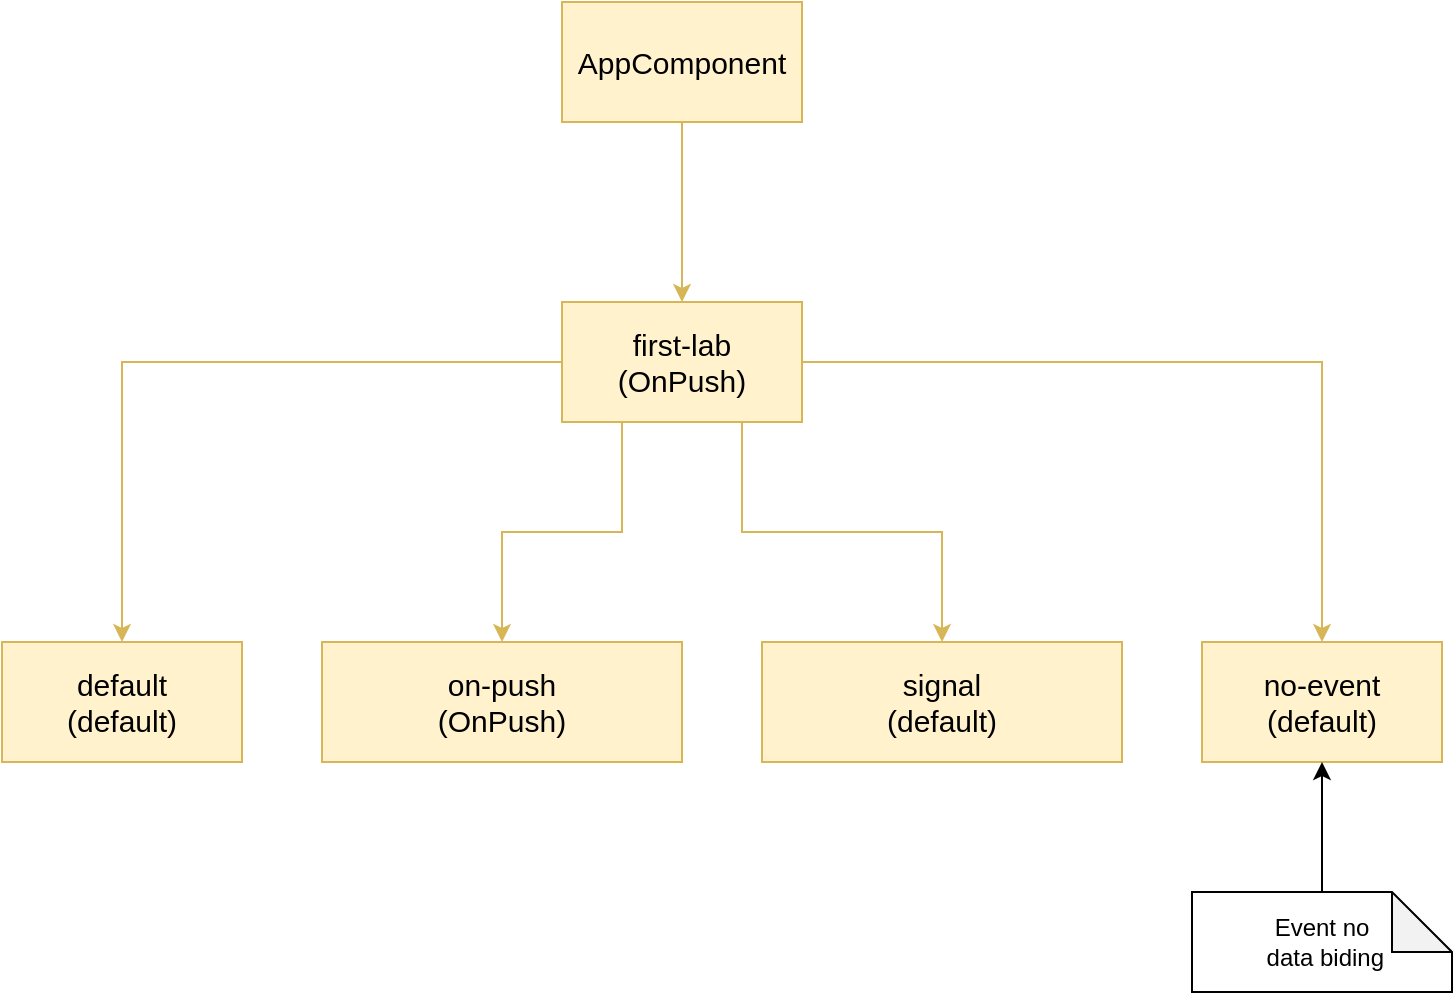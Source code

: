 <mxfile version="21.1.2" type="device" pages="6">
  <diagram id="k8nMN80PNwHwR34EJjps" name="Página-3">
    <mxGraphModel dx="1178" dy="648" grid="1" gridSize="10" guides="1" tooltips="1" connect="1" arrows="1" fold="1" page="1" pageScale="1" pageWidth="827" pageHeight="1169" math="0" shadow="0">
      <root>
        <mxCell id="0" />
        <mxCell id="1" parent="0" />
        <mxCell id="CtHg8HeN41WdrrBTfBHc-1" value="default&lt;br style=&quot;font-size: 15px;&quot;&gt;(default)" style="rounded=0;whiteSpace=wrap;html=1;fontSize=15;fillColor=#fff2cc;strokeColor=#d6b656;" parent="1" vertex="1">
          <mxGeometry x="40" y="410" width="120" height="60" as="geometry" />
        </mxCell>
        <mxCell id="CtHg8HeN41WdrrBTfBHc-2" style="edgeStyle=orthogonalEdgeStyle;rounded=0;orthogonalLoop=1;jettySize=auto;html=1;entryX=0.5;entryY=0;entryDx=0;entryDy=0;fillColor=#fff2cc;strokeColor=#d6b656;" parent="1" source="CtHg8HeN41WdrrBTfBHc-6" target="CtHg8HeN41WdrrBTfBHc-1" edge="1">
          <mxGeometry relative="1" as="geometry" />
        </mxCell>
        <mxCell id="CtHg8HeN41WdrrBTfBHc-3" style="edgeStyle=orthogonalEdgeStyle;rounded=0;orthogonalLoop=1;jettySize=auto;html=1;exitX=1;exitY=0.5;exitDx=0;exitDy=0;entryX=0.5;entryY=0;entryDx=0;entryDy=0;fillColor=#fff2cc;strokeColor=#d6b656;" parent="1" source="CtHg8HeN41WdrrBTfBHc-6" target="CtHg8HeN41WdrrBTfBHc-12" edge="1">
          <mxGeometry relative="1" as="geometry" />
        </mxCell>
        <mxCell id="CtHg8HeN41WdrrBTfBHc-4" style="edgeStyle=orthogonalEdgeStyle;rounded=0;orthogonalLoop=1;jettySize=auto;html=1;exitX=0.5;exitY=1;exitDx=0;exitDy=0;entryX=0.5;entryY=0;entryDx=0;entryDy=0;fillColor=#fff2cc;strokeColor=#d6b656;" parent="1" source="CtHg8HeN41WdrrBTfBHc-6" target="CtHg8HeN41WdrrBTfBHc-7" edge="1">
          <mxGeometry relative="1" as="geometry">
            <Array as="points">
              <mxPoint x="350" y="300" />
              <mxPoint x="350" y="355" />
              <mxPoint x="290" y="355" />
            </Array>
          </mxGeometry>
        </mxCell>
        <mxCell id="CtHg8HeN41WdrrBTfBHc-5" style="edgeStyle=orthogonalEdgeStyle;rounded=0;orthogonalLoop=1;jettySize=auto;html=1;exitX=0.75;exitY=1;exitDx=0;exitDy=0;fillColor=#fff2cc;strokeColor=#d6b656;" parent="1" source="CtHg8HeN41WdrrBTfBHc-6" target="CtHg8HeN41WdrrBTfBHc-13" edge="1">
          <mxGeometry relative="1" as="geometry" />
        </mxCell>
        <mxCell id="CtHg8HeN41WdrrBTfBHc-6" value="first-lab&lt;br&gt;(OnPush)" style="rounded=0;whiteSpace=wrap;html=1;fontSize=15;fillColor=#fff2cc;strokeColor=#d6b656;" parent="1" vertex="1">
          <mxGeometry x="320" y="240" width="120" height="60" as="geometry" />
        </mxCell>
        <mxCell id="CtHg8HeN41WdrrBTfBHc-7" value="on-push&lt;br style=&quot;font-size: 15px;&quot;&gt;(OnPush)" style="rounded=0;whiteSpace=wrap;html=1;fontSize=15;fillColor=#fff2cc;strokeColor=#d6b656;" parent="1" vertex="1">
          <mxGeometry x="200" y="410" width="180" height="60" as="geometry" />
        </mxCell>
        <mxCell id="CtHg8HeN41WdrrBTfBHc-8" style="edgeStyle=orthogonalEdgeStyle;rounded=0;orthogonalLoop=1;jettySize=auto;html=1;entryX=0.5;entryY=0;entryDx=0;entryDy=0;fillColor=#fff2cc;strokeColor=#d6b656;" parent="1" source="CtHg8HeN41WdrrBTfBHc-9" target="CtHg8HeN41WdrrBTfBHc-6" edge="1">
          <mxGeometry relative="1" as="geometry" />
        </mxCell>
        <mxCell id="CtHg8HeN41WdrrBTfBHc-9" value="AppComponent" style="rounded=0;whiteSpace=wrap;html=1;fontSize=15;fillColor=#fff2cc;strokeColor=#d6b656;" parent="1" vertex="1">
          <mxGeometry x="320" y="90" width="120" height="60" as="geometry" />
        </mxCell>
        <mxCell id="CtHg8HeN41WdrrBTfBHc-12" value="no-event&lt;br style=&quot;font-size: 15px;&quot;&gt;(default)" style="rounded=0;whiteSpace=wrap;html=1;fontSize=15;fillColor=#fff2cc;strokeColor=#d6b656;" parent="1" vertex="1">
          <mxGeometry x="640" y="410" width="120" height="60" as="geometry" />
        </mxCell>
        <mxCell id="CtHg8HeN41WdrrBTfBHc-13" value="signal&lt;br&gt;(default)" style="rounded=0;whiteSpace=wrap;html=1;fontSize=15;fillColor=#fff2cc;strokeColor=#d6b656;" parent="1" vertex="1">
          <mxGeometry x="420" y="410" width="180" height="60" as="geometry" />
        </mxCell>
        <mxCell id="CtHg8HeN41WdrrBTfBHc-16" style="edgeStyle=orthogonalEdgeStyle;rounded=0;orthogonalLoop=1;jettySize=auto;html=1;entryX=0.5;entryY=1;entryDx=0;entryDy=0;" parent="1" source="CtHg8HeN41WdrrBTfBHc-15" target="CtHg8HeN41WdrrBTfBHc-12" edge="1">
          <mxGeometry relative="1" as="geometry" />
        </mxCell>
        <mxCell id="CtHg8HeN41WdrrBTfBHc-15" value="Event no&lt;br&gt;&amp;nbsp;data biding" style="shape=note;whiteSpace=wrap;html=1;backgroundOutline=1;darkOpacity=0.05;" parent="1" vertex="1">
          <mxGeometry x="635" y="535" width="130" height="50" as="geometry" />
        </mxCell>
      </root>
    </mxGraphModel>
  </diagram>
  <diagram id="IHgVpozmYkwtg2LrYr5N" name="Página-2">
    <mxGraphModel dx="1178" dy="648" grid="1" gridSize="10" guides="1" tooltips="1" connect="1" arrows="1" fold="1" page="1" pageScale="1" pageWidth="827" pageHeight="1169" math="0" shadow="0">
      <root>
        <mxCell id="0" />
        <mxCell id="1" parent="0" />
        <mxCell id="b8hFqYhQcJXFBln2sQw1-14" value="default&lt;br style=&quot;font-size: 15px;&quot;&gt;(default)" style="rounded=0;whiteSpace=wrap;html=1;fontSize=15;fillColor=#d5e8d4;strokeColor=#82b366;" parent="1" vertex="1">
          <mxGeometry x="40" y="410" width="120" height="60" as="geometry" />
        </mxCell>
        <mxCell id="b8hFqYhQcJXFBln2sQw1-15" style="edgeStyle=orthogonalEdgeStyle;rounded=0;orthogonalLoop=1;jettySize=auto;html=1;entryX=0.5;entryY=0;entryDx=0;entryDy=0;" parent="1" source="b8hFqYhQcJXFBln2sQw1-19" target="b8hFqYhQcJXFBln2sQw1-14" edge="1">
          <mxGeometry relative="1" as="geometry" />
        </mxCell>
        <mxCell id="b8hFqYhQcJXFBln2sQw1-16" style="edgeStyle=orthogonalEdgeStyle;rounded=0;orthogonalLoop=1;jettySize=auto;html=1;exitX=1;exitY=0.5;exitDx=0;exitDy=0;entryX=0.5;entryY=0;entryDx=0;entryDy=0;" parent="1" source="b8hFqYhQcJXFBln2sQw1-19" target="b8hFqYhQcJXFBln2sQw1-25" edge="1">
          <mxGeometry relative="1" as="geometry" />
        </mxCell>
        <mxCell id="b8hFqYhQcJXFBln2sQw1-17" style="edgeStyle=orthogonalEdgeStyle;rounded=0;orthogonalLoop=1;jettySize=auto;html=1;exitX=0.5;exitY=1;exitDx=0;exitDy=0;entryX=0.5;entryY=0;entryDx=0;entryDy=0;" parent="1" source="b8hFqYhQcJXFBln2sQw1-19" target="b8hFqYhQcJXFBln2sQw1-20" edge="1">
          <mxGeometry relative="1" as="geometry">
            <Array as="points">
              <mxPoint x="350" y="300" />
              <mxPoint x="350" y="355" />
              <mxPoint x="290" y="355" />
            </Array>
          </mxGeometry>
        </mxCell>
        <mxCell id="b8hFqYhQcJXFBln2sQw1-18" style="edgeStyle=orthogonalEdgeStyle;rounded=0;orthogonalLoop=1;jettySize=auto;html=1;exitX=0.75;exitY=1;exitDx=0;exitDy=0;" parent="1" source="b8hFqYhQcJXFBln2sQw1-19" target="b8hFqYhQcJXFBln2sQw1-26" edge="1">
          <mxGeometry relative="1" as="geometry" />
        </mxCell>
        <mxCell id="b8hFqYhQcJXFBln2sQw1-19" value="first-lab&lt;br&gt;(OnPush)" style="rounded=0;whiteSpace=wrap;html=1;fontSize=15;fillColor=#d5e8d4;strokeColor=#82b366;" parent="1" vertex="1">
          <mxGeometry x="320" y="240" width="120" height="60" as="geometry" />
        </mxCell>
        <mxCell id="b8hFqYhQcJXFBln2sQw1-20" value="on-push&lt;br&gt;(OnPush)" style="rounded=0;whiteSpace=wrap;html=1;fontSize=15;fillColor=#fff2cc;strokeColor=#d6b656;" parent="1" vertex="1">
          <mxGeometry x="200" y="410" width="180" height="60" as="geometry" />
        </mxCell>
        <mxCell id="b8hFqYhQcJXFBln2sQw1-21" style="edgeStyle=orthogonalEdgeStyle;rounded=0;orthogonalLoop=1;jettySize=auto;html=1;entryX=0.5;entryY=0;entryDx=0;entryDy=0;" parent="1" source="b8hFqYhQcJXFBln2sQw1-22" target="b8hFqYhQcJXFBln2sQw1-19" edge="1">
          <mxGeometry relative="1" as="geometry" />
        </mxCell>
        <mxCell id="b8hFqYhQcJXFBln2sQw1-22" value="AppComponent" style="rounded=0;whiteSpace=wrap;html=1;fontSize=15;fillColor=#d5e8d4;strokeColor=#82b366;" parent="1" vertex="1">
          <mxGeometry x="320" y="90" width="120" height="60" as="geometry" />
        </mxCell>
        <mxCell id="b8hFqYhQcJXFBln2sQw1-23" style="edgeStyle=orthogonalEdgeStyle;rounded=0;orthogonalLoop=1;jettySize=auto;html=1;entryX=0.808;entryY=0.033;entryDx=0;entryDy=0;entryPerimeter=0;" parent="1" source="b8hFqYhQcJXFBln2sQw1-24" target="b8hFqYhQcJXFBln2sQw1-19" edge="1">
          <mxGeometry relative="1" as="geometry" />
        </mxCell>
        <mxCell id="b8hFqYhQcJXFBln2sQw1-24" value="Event" style="shape=note;whiteSpace=wrap;html=1;backgroundOutline=1;darkOpacity=0.05;" parent="1" vertex="1">
          <mxGeometry x="470" y="170" width="120" height="50" as="geometry" />
        </mxCell>
        <mxCell id="b8hFqYhQcJXFBln2sQw1-25" value="no-event&lt;br style=&quot;border-color: var(--border-color);&quot;&gt;(default)" style="rounded=0;whiteSpace=wrap;html=1;fontSize=15;fillColor=#d5e8d4;strokeColor=#82b366;" parent="1" vertex="1">
          <mxGeometry x="640" y="410" width="120" height="60" as="geometry" />
        </mxCell>
        <mxCell id="b8hFqYhQcJXFBln2sQw1-26" value="signal&lt;br style=&quot;font-size: 15px;&quot;&gt;(default)" style="rounded=0;whiteSpace=wrap;html=1;fontSize=15;fillColor=#d5e8d4;strokeColor=#82b366;" parent="1" vertex="1">
          <mxGeometry x="420" y="410" width="180" height="60" as="geometry" />
        </mxCell>
      </root>
    </mxGraphModel>
  </diagram>
  <diagram id="m1eGK2IejqFt0429g1te" name="Página-6">
    <mxGraphModel dx="1178" dy="648" grid="1" gridSize="10" guides="1" tooltips="1" connect="1" arrows="1" fold="1" page="1" pageScale="1" pageWidth="827" pageHeight="1169" math="0" shadow="0">
      <root>
        <mxCell id="0" />
        <mxCell id="1" parent="0" />
        <mxCell id="59h093CTfcIkqCsHOPJD-1" value="default&lt;br style=&quot;font-size: 15px;&quot;&gt;(default)" style="rounded=0;whiteSpace=wrap;html=1;fontSize=15;fillColor=#d5e8d4;strokeColor=#82b366;" parent="1" vertex="1">
          <mxGeometry x="40" y="410" width="120" height="60" as="geometry" />
        </mxCell>
        <mxCell id="59h093CTfcIkqCsHOPJD-2" style="edgeStyle=orthogonalEdgeStyle;rounded=0;orthogonalLoop=1;jettySize=auto;html=1;entryX=0.5;entryY=0;entryDx=0;entryDy=0;" parent="1" source="59h093CTfcIkqCsHOPJD-6" target="59h093CTfcIkqCsHOPJD-1" edge="1">
          <mxGeometry relative="1" as="geometry" />
        </mxCell>
        <mxCell id="59h093CTfcIkqCsHOPJD-3" style="edgeStyle=orthogonalEdgeStyle;rounded=0;orthogonalLoop=1;jettySize=auto;html=1;exitX=1;exitY=0.5;exitDx=0;exitDy=0;entryX=0.5;entryY=0;entryDx=0;entryDy=0;" parent="1" source="59h093CTfcIkqCsHOPJD-6" target="59h093CTfcIkqCsHOPJD-12" edge="1">
          <mxGeometry relative="1" as="geometry" />
        </mxCell>
        <mxCell id="59h093CTfcIkqCsHOPJD-4" style="edgeStyle=orthogonalEdgeStyle;rounded=0;orthogonalLoop=1;jettySize=auto;html=1;exitX=0.5;exitY=1;exitDx=0;exitDy=0;entryX=0.5;entryY=0;entryDx=0;entryDy=0;" parent="1" source="59h093CTfcIkqCsHOPJD-6" target="59h093CTfcIkqCsHOPJD-7" edge="1">
          <mxGeometry relative="1" as="geometry">
            <Array as="points">
              <mxPoint x="350" y="300" />
              <mxPoint x="350" y="355" />
              <mxPoint x="290" y="355" />
            </Array>
          </mxGeometry>
        </mxCell>
        <mxCell id="59h093CTfcIkqCsHOPJD-5" style="edgeStyle=orthogonalEdgeStyle;rounded=0;orthogonalLoop=1;jettySize=auto;html=1;exitX=0.75;exitY=1;exitDx=0;exitDy=0;" parent="1" source="59h093CTfcIkqCsHOPJD-6" target="59h093CTfcIkqCsHOPJD-13" edge="1">
          <mxGeometry relative="1" as="geometry" />
        </mxCell>
        <mxCell id="59h093CTfcIkqCsHOPJD-6" value="first-lab&lt;br&gt;(OnPush)" style="rounded=0;whiteSpace=wrap;html=1;fontSize=15;fillColor=#d5e8d4;strokeColor=#82b366;" parent="1" vertex="1">
          <mxGeometry x="320" y="240" width="120" height="60" as="geometry" />
        </mxCell>
        <mxCell id="59h093CTfcIkqCsHOPJD-7" value="on-push&lt;br&gt;(OnPush)" style="rounded=0;whiteSpace=wrap;html=1;fontSize=15;fillColor=#fff2cc;strokeColor=#d6b656;" parent="1" vertex="1">
          <mxGeometry x="200" y="410" width="180" height="60" as="geometry" />
        </mxCell>
        <mxCell id="59h093CTfcIkqCsHOPJD-8" style="edgeStyle=orthogonalEdgeStyle;rounded=0;orthogonalLoop=1;jettySize=auto;html=1;entryX=0.5;entryY=0;entryDx=0;entryDy=0;" parent="1" source="59h093CTfcIkqCsHOPJD-9" target="59h093CTfcIkqCsHOPJD-6" edge="1">
          <mxGeometry relative="1" as="geometry" />
        </mxCell>
        <mxCell id="59h093CTfcIkqCsHOPJD-9" value="AppComponent" style="rounded=0;whiteSpace=wrap;html=1;fontSize=15;fillColor=#d5e8d4;strokeColor=#82b366;" parent="1" vertex="1">
          <mxGeometry x="320" y="90" width="120" height="60" as="geometry" />
        </mxCell>
        <mxCell id="59h093CTfcIkqCsHOPJD-10" style="edgeStyle=orthogonalEdgeStyle;rounded=0;orthogonalLoop=1;jettySize=auto;html=1;entryX=0.5;entryY=1;entryDx=0;entryDy=0;" parent="1" source="59h093CTfcIkqCsHOPJD-11" target="59h093CTfcIkqCsHOPJD-13" edge="1">
          <mxGeometry relative="1" as="geometry" />
        </mxCell>
        <mxCell id="59h093CTfcIkqCsHOPJD-11" value="Event" style="shape=note;whiteSpace=wrap;html=1;backgroundOutline=1;darkOpacity=0.05;" parent="1" vertex="1">
          <mxGeometry x="450" y="550" width="120" height="50" as="geometry" />
        </mxCell>
        <mxCell id="59h093CTfcIkqCsHOPJD-12" value="no-event&lt;br style=&quot;border-color: var(--border-color);&quot;&gt;(default)" style="rounded=0;whiteSpace=wrap;html=1;fontSize=15;fillColor=#d5e8d4;strokeColor=#82b366;" parent="1" vertex="1">
          <mxGeometry x="640" y="410" width="120" height="60" as="geometry" />
        </mxCell>
        <mxCell id="59h093CTfcIkqCsHOPJD-13" value="signal&lt;br&gt;(default)" style="rounded=0;whiteSpace=wrap;html=1;fontSize=15;fillColor=#d5e8d4;strokeColor=#82b366;" parent="1" vertex="1">
          <mxGeometry x="420" y="410" width="180" height="60" as="geometry" />
        </mxCell>
      </root>
    </mxGraphModel>
  </diagram>
  <diagram id="b-KfXxAyxs3niiJFywIm" name="Página-4">
    <mxGraphModel dx="1178" dy="648" grid="1" gridSize="10" guides="1" tooltips="1" connect="1" arrows="1" fold="1" page="1" pageScale="1" pageWidth="827" pageHeight="1169" math="0" shadow="0">
      <root>
        <mxCell id="0" />
        <mxCell id="1" parent="0" />
        <mxCell id="5MAgPHorA4ihjjhJjl4y-1" value="default&lt;br&gt;(default)" style="rounded=0;whiteSpace=wrap;html=1;fontSize=15;fillColor=#d5e8d4;strokeColor=#82b366;" parent="1" vertex="1">
          <mxGeometry x="40" y="410" width="120" height="60" as="geometry" />
        </mxCell>
        <mxCell id="5MAgPHorA4ihjjhJjl4y-2" style="edgeStyle=orthogonalEdgeStyle;rounded=0;orthogonalLoop=1;jettySize=auto;html=1;entryX=0.5;entryY=0;entryDx=0;entryDy=0;" parent="1" source="5MAgPHorA4ihjjhJjl4y-6" target="5MAgPHorA4ihjjhJjl4y-1" edge="1">
          <mxGeometry relative="1" as="geometry" />
        </mxCell>
        <mxCell id="5MAgPHorA4ihjjhJjl4y-3" style="edgeStyle=orthogonalEdgeStyle;rounded=0;orthogonalLoop=1;jettySize=auto;html=1;exitX=1;exitY=0.5;exitDx=0;exitDy=0;entryX=0.5;entryY=0;entryDx=0;entryDy=0;" parent="1" source="5MAgPHorA4ihjjhJjl4y-6" target="5MAgPHorA4ihjjhJjl4y-12" edge="1">
          <mxGeometry relative="1" as="geometry" />
        </mxCell>
        <mxCell id="5MAgPHorA4ihjjhJjl4y-4" style="edgeStyle=orthogonalEdgeStyle;rounded=0;orthogonalLoop=1;jettySize=auto;html=1;exitX=0.5;exitY=1;exitDx=0;exitDy=0;entryX=0.5;entryY=0;entryDx=0;entryDy=0;" parent="1" source="5MAgPHorA4ihjjhJjl4y-6" target="5MAgPHorA4ihjjhJjl4y-7" edge="1">
          <mxGeometry relative="1" as="geometry">
            <Array as="points">
              <mxPoint x="350" y="300" />
              <mxPoint x="350" y="355" />
              <mxPoint x="290" y="355" />
            </Array>
          </mxGeometry>
        </mxCell>
        <mxCell id="5MAgPHorA4ihjjhJjl4y-5" style="edgeStyle=orthogonalEdgeStyle;rounded=0;orthogonalLoop=1;jettySize=auto;html=1;exitX=0.75;exitY=1;exitDx=0;exitDy=0;" parent="1" source="5MAgPHorA4ihjjhJjl4y-6" target="5MAgPHorA4ihjjhJjl4y-13" edge="1">
          <mxGeometry relative="1" as="geometry" />
        </mxCell>
        <mxCell id="5MAgPHorA4ihjjhJjl4y-6" value="first-lab&lt;br&gt;(OnPush)" style="rounded=0;whiteSpace=wrap;html=1;fontSize=15;fillColor=#d5e8d4;strokeColor=#82b366;" parent="1" vertex="1">
          <mxGeometry x="320" y="240" width="120" height="60" as="geometry" />
        </mxCell>
        <mxCell id="5MAgPHorA4ihjjhJjl4y-7" value="on-push&lt;br&gt;(OnPush)" style="rounded=0;whiteSpace=wrap;html=1;fontSize=15;fillColor=#fff2cc;strokeColor=#d6b656;" parent="1" vertex="1">
          <mxGeometry x="200" y="410" width="180" height="60" as="geometry" />
        </mxCell>
        <mxCell id="5MAgPHorA4ihjjhJjl4y-8" style="edgeStyle=orthogonalEdgeStyle;rounded=0;orthogonalLoop=1;jettySize=auto;html=1;entryX=0.5;entryY=0;entryDx=0;entryDy=0;" parent="1" source="5MAgPHorA4ihjjhJjl4y-9" target="5MAgPHorA4ihjjhJjl4y-6" edge="1">
          <mxGeometry relative="1" as="geometry" />
        </mxCell>
        <mxCell id="5MAgPHorA4ihjjhJjl4y-9" value="AppComponent" style="rounded=0;whiteSpace=wrap;html=1;fontSize=15;fillColor=#d5e8d4;strokeColor=#82b366;" parent="1" vertex="1">
          <mxGeometry x="320" y="90" width="120" height="60" as="geometry" />
        </mxCell>
        <mxCell id="5MAgPHorA4ihjjhJjl4y-14" style="edgeStyle=orthogonalEdgeStyle;rounded=0;orthogonalLoop=1;jettySize=auto;html=1;entryX=0.5;entryY=1;entryDx=0;entryDy=0;" parent="1" source="5MAgPHorA4ihjjhJjl4y-11" target="5MAgPHorA4ihjjhJjl4y-1" edge="1">
          <mxGeometry relative="1" as="geometry" />
        </mxCell>
        <mxCell id="5MAgPHorA4ihjjhJjl4y-11" value="Event" style="shape=note;whiteSpace=wrap;html=1;backgroundOutline=1;darkOpacity=0.05;" parent="1" vertex="1">
          <mxGeometry x="40" y="550" width="120" height="50" as="geometry" />
        </mxCell>
        <mxCell id="5MAgPHorA4ihjjhJjl4y-12" value="no-event&lt;br style=&quot;border-color: var(--border-color);&quot;&gt;(default)" style="rounded=0;whiteSpace=wrap;html=1;fontSize=15;fillColor=#d5e8d4;strokeColor=#82b366;" parent="1" vertex="1">
          <mxGeometry x="640" y="410" width="120" height="60" as="geometry" />
        </mxCell>
        <mxCell id="5MAgPHorA4ihjjhJjl4y-13" value="signal&lt;br style=&quot;font-size: 15px;&quot;&gt;(default)" style="rounded=0;whiteSpace=wrap;html=1;fontSize=15;fillColor=#d5e8d4;strokeColor=#82b366;" parent="1" vertex="1">
          <mxGeometry x="420" y="410" width="180" height="60" as="geometry" />
        </mxCell>
      </root>
    </mxGraphModel>
  </diagram>
  <diagram id="5pWQllWtLSVksFw_FekD" name="Página-5">
    <mxGraphModel dx="1178" dy="648" grid="1" gridSize="10" guides="1" tooltips="1" connect="1" arrows="1" fold="1" page="1" pageScale="1" pageWidth="827" pageHeight="1169" math="0" shadow="0">
      <root>
        <mxCell id="0" />
        <mxCell id="1" parent="0" />
        <mxCell id="rkiiCiJsKcMx55m3tlHl-1" value="default&lt;br&gt;(default)" style="rounded=0;whiteSpace=wrap;html=1;fontSize=15;fillColor=#d5e8d4;strokeColor=#82b366;" parent="1" vertex="1">
          <mxGeometry x="40" y="410" width="120" height="60" as="geometry" />
        </mxCell>
        <mxCell id="rkiiCiJsKcMx55m3tlHl-2" style="edgeStyle=orthogonalEdgeStyle;rounded=0;orthogonalLoop=1;jettySize=auto;html=1;entryX=0.5;entryY=0;entryDx=0;entryDy=0;" parent="1" source="rkiiCiJsKcMx55m3tlHl-6" target="rkiiCiJsKcMx55m3tlHl-1" edge="1">
          <mxGeometry relative="1" as="geometry" />
        </mxCell>
        <mxCell id="rkiiCiJsKcMx55m3tlHl-3" style="edgeStyle=orthogonalEdgeStyle;rounded=0;orthogonalLoop=1;jettySize=auto;html=1;exitX=1;exitY=0.5;exitDx=0;exitDy=0;entryX=0.5;entryY=0;entryDx=0;entryDy=0;" parent="1" source="rkiiCiJsKcMx55m3tlHl-6" target="rkiiCiJsKcMx55m3tlHl-12" edge="1">
          <mxGeometry relative="1" as="geometry" />
        </mxCell>
        <mxCell id="rkiiCiJsKcMx55m3tlHl-4" style="edgeStyle=orthogonalEdgeStyle;rounded=0;orthogonalLoop=1;jettySize=auto;html=1;exitX=0.5;exitY=1;exitDx=0;exitDy=0;entryX=0.5;entryY=0;entryDx=0;entryDy=0;" parent="1" source="rkiiCiJsKcMx55m3tlHl-6" target="rkiiCiJsKcMx55m3tlHl-7" edge="1">
          <mxGeometry relative="1" as="geometry">
            <Array as="points">
              <mxPoint x="350" y="300" />
              <mxPoint x="350" y="355" />
              <mxPoint x="290" y="355" />
            </Array>
          </mxGeometry>
        </mxCell>
        <mxCell id="rkiiCiJsKcMx55m3tlHl-5" style="edgeStyle=orthogonalEdgeStyle;rounded=0;orthogonalLoop=1;jettySize=auto;html=1;exitX=0.75;exitY=1;exitDx=0;exitDy=0;" parent="1" source="rkiiCiJsKcMx55m3tlHl-6" target="rkiiCiJsKcMx55m3tlHl-13" edge="1">
          <mxGeometry relative="1" as="geometry" />
        </mxCell>
        <mxCell id="rkiiCiJsKcMx55m3tlHl-6" value="first-lab&lt;br&gt;(OnPush)" style="rounded=0;whiteSpace=wrap;html=1;fontSize=15;fillColor=#d5e8d4;strokeColor=#82b366;" parent="1" vertex="1">
          <mxGeometry x="320" y="240" width="120" height="60" as="geometry" />
        </mxCell>
        <mxCell id="rkiiCiJsKcMx55m3tlHl-7" value="on-push&lt;br style=&quot;font-size: 15px;&quot;&gt;(OnPush)" style="rounded=0;whiteSpace=wrap;html=1;fontSize=15;fillColor=#d5e8d4;strokeColor=#82b366;" parent="1" vertex="1">
          <mxGeometry x="200" y="410" width="180" height="60" as="geometry" />
        </mxCell>
        <mxCell id="rkiiCiJsKcMx55m3tlHl-8" style="edgeStyle=orthogonalEdgeStyle;rounded=0;orthogonalLoop=1;jettySize=auto;html=1;entryX=0.5;entryY=0;entryDx=0;entryDy=0;" parent="1" source="rkiiCiJsKcMx55m3tlHl-9" target="rkiiCiJsKcMx55m3tlHl-6" edge="1">
          <mxGeometry relative="1" as="geometry" />
        </mxCell>
        <mxCell id="rkiiCiJsKcMx55m3tlHl-9" value="AppComponent" style="rounded=0;whiteSpace=wrap;html=1;fontSize=15;fillColor=#d5e8d4;strokeColor=#82b366;" parent="1" vertex="1">
          <mxGeometry x="320" y="90" width="120" height="60" as="geometry" />
        </mxCell>
        <mxCell id="rkiiCiJsKcMx55m3tlHl-10" style="edgeStyle=orthogonalEdgeStyle;rounded=0;orthogonalLoop=1;jettySize=auto;html=1;entryX=0.5;entryY=1;entryDx=0;entryDy=0;" parent="1" source="rkiiCiJsKcMx55m3tlHl-11" target="rkiiCiJsKcMx55m3tlHl-7" edge="1">
          <mxGeometry relative="1" as="geometry" />
        </mxCell>
        <mxCell id="rkiiCiJsKcMx55m3tlHl-11" value="Event" style="shape=note;whiteSpace=wrap;html=1;backgroundOutline=1;darkOpacity=0.05;" parent="1" vertex="1">
          <mxGeometry x="230" y="550" width="120" height="50" as="geometry" />
        </mxCell>
        <mxCell id="rkiiCiJsKcMx55m3tlHl-12" value="no-event&lt;br style=&quot;border-color: var(--border-color);&quot;&gt;(default)" style="rounded=0;whiteSpace=wrap;html=1;fontSize=15;fillColor=#d5e8d4;strokeColor=#82b366;" parent="1" vertex="1">
          <mxGeometry x="640" y="410" width="120" height="60" as="geometry" />
        </mxCell>
        <mxCell id="rkiiCiJsKcMx55m3tlHl-13" value="signal&lt;br&gt;(default)" style="rounded=0;whiteSpace=wrap;html=1;fontSize=15;fillColor=#d5e8d4;strokeColor=#82b366;" parent="1" vertex="1">
          <mxGeometry x="420" y="410" width="180" height="60" as="geometry" />
        </mxCell>
      </root>
    </mxGraphModel>
  </diagram>
  <diagram id="oX_3MQ2z9QYXcoAdxzt2" name="Página-7">
    <mxGraphModel dx="938" dy="648" grid="1" gridSize="10" guides="1" tooltips="1" connect="1" arrows="1" fold="1" page="1" pageScale="1" pageWidth="827" pageHeight="1169" math="0" shadow="0">
      <root>
        <mxCell id="0" />
        <mxCell id="1" parent="0" />
        <mxCell id="qkNmJvTh2tjPhTeBiBhB-1" value="card-default (5)&lt;br style=&quot;font-size: 15px;&quot;&gt;(default)" style="rounded=0;whiteSpace=wrap;html=1;fontSize=15;fillColor=#d5e8d4;strokeColor=#82b366;" parent="1" vertex="1">
          <mxGeometry x="70" y="370" width="120" height="60" as="geometry" />
        </mxCell>
        <mxCell id="qkNmJvTh2tjPhTeBiBhB-2" style="edgeStyle=orthogonalEdgeStyle;rounded=0;orthogonalLoop=1;jettySize=auto;html=1;entryX=0.5;entryY=0;entryDx=0;entryDy=0;" parent="1" source="qkNmJvTh2tjPhTeBiBhB-6" target="qkNmJvTh2tjPhTeBiBhB-1" edge="1">
          <mxGeometry relative="1" as="geometry" />
        </mxCell>
        <mxCell id="qkNmJvTh2tjPhTeBiBhB-3" style="edgeStyle=orthogonalEdgeStyle;rounded=0;orthogonalLoop=1;jettySize=auto;html=1;exitX=1;exitY=0.5;exitDx=0;exitDy=0;entryX=0.5;entryY=0;entryDx=0;entryDy=0;" parent="1" source="qkNmJvTh2tjPhTeBiBhB-6" target="qkNmJvTh2tjPhTeBiBhB-12" edge="1">
          <mxGeometry relative="1" as="geometry" />
        </mxCell>
        <mxCell id="qkNmJvTh2tjPhTeBiBhB-4" style="edgeStyle=orthogonalEdgeStyle;rounded=0;orthogonalLoop=1;jettySize=auto;html=1;exitX=0.5;exitY=1;exitDx=0;exitDy=0;entryX=0.5;entryY=0;entryDx=0;entryDy=0;" parent="1" source="qkNmJvTh2tjPhTeBiBhB-6" target="qkNmJvTh2tjPhTeBiBhB-7" edge="1">
          <mxGeometry relative="1" as="geometry">
            <Array as="points">
              <mxPoint x="380" y="260" />
              <mxPoint x="380" y="315" />
              <mxPoint x="320" y="315" />
            </Array>
          </mxGeometry>
        </mxCell>
        <mxCell id="qkNmJvTh2tjPhTeBiBhB-5" style="edgeStyle=orthogonalEdgeStyle;rounded=0;orthogonalLoop=1;jettySize=auto;html=1;exitX=0.75;exitY=1;exitDx=0;exitDy=0;" parent="1" source="qkNmJvTh2tjPhTeBiBhB-6" target="qkNmJvTh2tjPhTeBiBhB-13" edge="1">
          <mxGeometry relative="1" as="geometry" />
        </mxCell>
        <mxCell id="qkNmJvTh2tjPhTeBiBhB-6" value="second-lab&lt;br&gt;(Default)" style="rounded=0;whiteSpace=wrap;html=1;fontSize=15;fillColor=#d5e8d4;strokeColor=#82b366;" parent="1" vertex="1">
          <mxGeometry x="350" y="200" width="120" height="60" as="geometry" />
        </mxCell>
        <mxCell id="qkNmJvTh2tjPhTeBiBhB-29" style="edgeStyle=orthogonalEdgeStyle;rounded=0;orthogonalLoop=1;jettySize=auto;html=1;exitX=0.5;exitY=1;exitDx=0;exitDy=0;" parent="1" source="qkNmJvTh2tjPhTeBiBhB-7" target="qkNmJvTh2tjPhTeBiBhB-21" edge="1">
          <mxGeometry relative="1" as="geometry" />
        </mxCell>
        <mxCell id="qkNmJvTh2tjPhTeBiBhB-30" style="edgeStyle=orthogonalEdgeStyle;rounded=0;orthogonalLoop=1;jettySize=auto;html=1;exitX=0.5;exitY=1;exitDx=0;exitDy=0;" parent="1" source="qkNmJvTh2tjPhTeBiBhB-7" target="qkNmJvTh2tjPhTeBiBhB-20" edge="1">
          <mxGeometry relative="1" as="geometry" />
        </mxCell>
        <mxCell id="qkNmJvTh2tjPhTeBiBhB-7" value="card-onpush (5)&lt;br style=&quot;font-size: 15px;&quot;&gt;(OnPush)" style="rounded=0;whiteSpace=wrap;html=1;fontSize=15;fillColor=#fff2cc;strokeColor=#d6b656;" parent="1" vertex="1">
          <mxGeometry x="230" y="370" width="180" height="60" as="geometry" />
        </mxCell>
        <mxCell id="qkNmJvTh2tjPhTeBiBhB-8" style="edgeStyle=orthogonalEdgeStyle;rounded=0;orthogonalLoop=1;jettySize=auto;html=1;entryX=0.5;entryY=0;entryDx=0;entryDy=0;" parent="1" source="qkNmJvTh2tjPhTeBiBhB-9" target="qkNmJvTh2tjPhTeBiBhB-6" edge="1">
          <mxGeometry relative="1" as="geometry" />
        </mxCell>
        <mxCell id="qkNmJvTh2tjPhTeBiBhB-9" value="AppComponent" style="rounded=0;whiteSpace=wrap;html=1;fontSize=15;fillColor=#d5e8d4;strokeColor=#82b366;" parent="1" vertex="1">
          <mxGeometry x="350" y="50" width="120" height="60" as="geometry" />
        </mxCell>
        <mxCell id="ur8pBSPEGpVJOp-QMqha-1" style="edgeStyle=orthogonalEdgeStyle;rounded=0;orthogonalLoop=1;jettySize=auto;html=1;entryX=0.5;entryY=1;entryDx=0;entryDy=0;" edge="1" parent="1" source="qkNmJvTh2tjPhTeBiBhB-11" target="qkNmJvTh2tjPhTeBiBhB-20">
          <mxGeometry relative="1" as="geometry" />
        </mxCell>
        <mxCell id="ur8pBSPEGpVJOp-QMqha-2" style="edgeStyle=orthogonalEdgeStyle;rounded=0;orthogonalLoop=1;jettySize=auto;html=1;entryX=0.567;entryY=1.033;entryDx=0;entryDy=0;entryPerimeter=0;" edge="1" parent="1" source="qkNmJvTh2tjPhTeBiBhB-11" target="qkNmJvTh2tjPhTeBiBhB-23">
          <mxGeometry relative="1" as="geometry">
            <mxPoint x="740" y="610" as="targetPoint" />
          </mxGeometry>
        </mxCell>
        <mxCell id="qkNmJvTh2tjPhTeBiBhB-11" value="Event" style="shape=note;whiteSpace=wrap;html=1;backgroundOutline=1;darkOpacity=0.05;" parent="1" vertex="1">
          <mxGeometry x="500" y="700" width="120" height="50" as="geometry" />
        </mxCell>
        <mxCell id="qkNmJvTh2tjPhTeBiBhB-26" style="edgeStyle=orthogonalEdgeStyle;rounded=0;orthogonalLoop=1;jettySize=auto;html=1;exitX=0.5;exitY=1;exitDx=0;exitDy=0;entryX=0.5;entryY=0;entryDx=0;entryDy=0;" parent="1" source="qkNmJvTh2tjPhTeBiBhB-12" target="qkNmJvTh2tjPhTeBiBhB-23" edge="1">
          <mxGeometry relative="1" as="geometry" />
        </mxCell>
        <mxCell id="qkNmJvTh2tjPhTeBiBhB-27" style="edgeStyle=orthogonalEdgeStyle;rounded=0;orthogonalLoop=1;jettySize=auto;html=1;exitX=0.5;exitY=1;exitDx=0;exitDy=0;" parent="1" source="qkNmJvTh2tjPhTeBiBhB-12" target="qkNmJvTh2tjPhTeBiBhB-22" edge="1">
          <mxGeometry relative="1" as="geometry" />
        </mxCell>
        <mxCell id="qkNmJvTh2tjPhTeBiBhB-12" value="card-onpush (5)&lt;br style=&quot;font-size: 15px;&quot;&gt;(OnPush)" style="rounded=0;whiteSpace=wrap;html=1;fontSize=15;fillColor=#fff2cc;strokeColor=#d6b656;" parent="1" vertex="1">
          <mxGeometry x="670" y="370" width="120" height="60" as="geometry" />
        </mxCell>
        <mxCell id="qkNmJvTh2tjPhTeBiBhB-13" value="card-default (5)&lt;br style=&quot;font-size: 15px;&quot;&gt;(default)" style="rounded=0;whiteSpace=wrap;html=1;fontSize=15;fillColor=#d5e8d4;strokeColor=#82b366;" parent="1" vertex="1">
          <mxGeometry x="445" y="380" width="180" height="60" as="geometry" />
        </mxCell>
        <mxCell id="qkNmJvTh2tjPhTeBiBhB-14" value="List" style="text;html=1;strokeColor=none;fillColor=none;align=center;verticalAlign=middle;whiteSpace=wrap;rounded=0;" parent="1" vertex="1">
          <mxGeometry x="120" y="290" width="60" height="30" as="geometry" />
        </mxCell>
        <mxCell id="qkNmJvTh2tjPhTeBiBhB-15" value="List" style="text;html=1;strokeColor=none;fillColor=none;align=center;verticalAlign=middle;whiteSpace=wrap;rounded=0;" parent="1" vertex="1">
          <mxGeometry x="280" y="290" width="60" height="30" as="geometry" />
        </mxCell>
        <mxCell id="qkNmJvTh2tjPhTeBiBhB-16" value="Signal" style="text;html=1;strokeColor=none;fillColor=none;align=center;verticalAlign=middle;whiteSpace=wrap;rounded=0;" parent="1" vertex="1">
          <mxGeometry x="530" y="290" width="60" height="30" as="geometry" />
        </mxCell>
        <mxCell id="qkNmJvTh2tjPhTeBiBhB-17" value="Signal" style="text;html=1;strokeColor=none;fillColor=none;align=center;verticalAlign=middle;whiteSpace=wrap;rounded=0;" parent="1" vertex="1">
          <mxGeometry x="670" y="290" width="60" height="30" as="geometry" />
        </mxCell>
        <mxCell id="qkNmJvTh2tjPhTeBiBhB-20" value="card-onpush&lt;br style=&quot;font-size: 15px;&quot;&gt;(on-push)" style="rounded=0;whiteSpace=wrap;html=1;fontSize=15;fillColor=#d5e8d4;strokeColor=#82b366;" parent="1" vertex="1">
          <mxGeometry x="325" y="540" width="120" height="60" as="geometry" />
        </mxCell>
        <mxCell id="qkNmJvTh2tjPhTeBiBhB-21" value="card-onpush&lt;br style=&quot;font-size: 15px;&quot;&gt;(on-push)" style="rounded=0;whiteSpace=wrap;html=1;fontSize=15;fillColor=#fff2cc;strokeColor=#d6b656;" parent="1" vertex="1">
          <mxGeometry x="175" y="540" width="120" height="60" as="geometry" />
        </mxCell>
        <mxCell id="qkNmJvTh2tjPhTeBiBhB-22" value="card-onpush&lt;br style=&quot;font-size: 15px;&quot;&gt;(on-push)" style="rounded=0;whiteSpace=wrap;html=1;fontSize=15;fillColor=#fff2cc;strokeColor=#d6b656;" parent="1" vertex="1">
          <mxGeometry x="810" y="510" width="120" height="60" as="geometry" />
        </mxCell>
        <mxCell id="qkNmJvTh2tjPhTeBiBhB-23" value="card-onpush&lt;br style=&quot;font-size: 15px;&quot;&gt;(on-push)" style="rounded=0;whiteSpace=wrap;html=1;fontSize=15;fillColor=#d5e8d4;strokeColor=#82b366;" parent="1" vertex="1">
          <mxGeometry x="670" y="510" width="120" height="60" as="geometry" />
        </mxCell>
      </root>
    </mxGraphModel>
  </diagram>
</mxfile>
